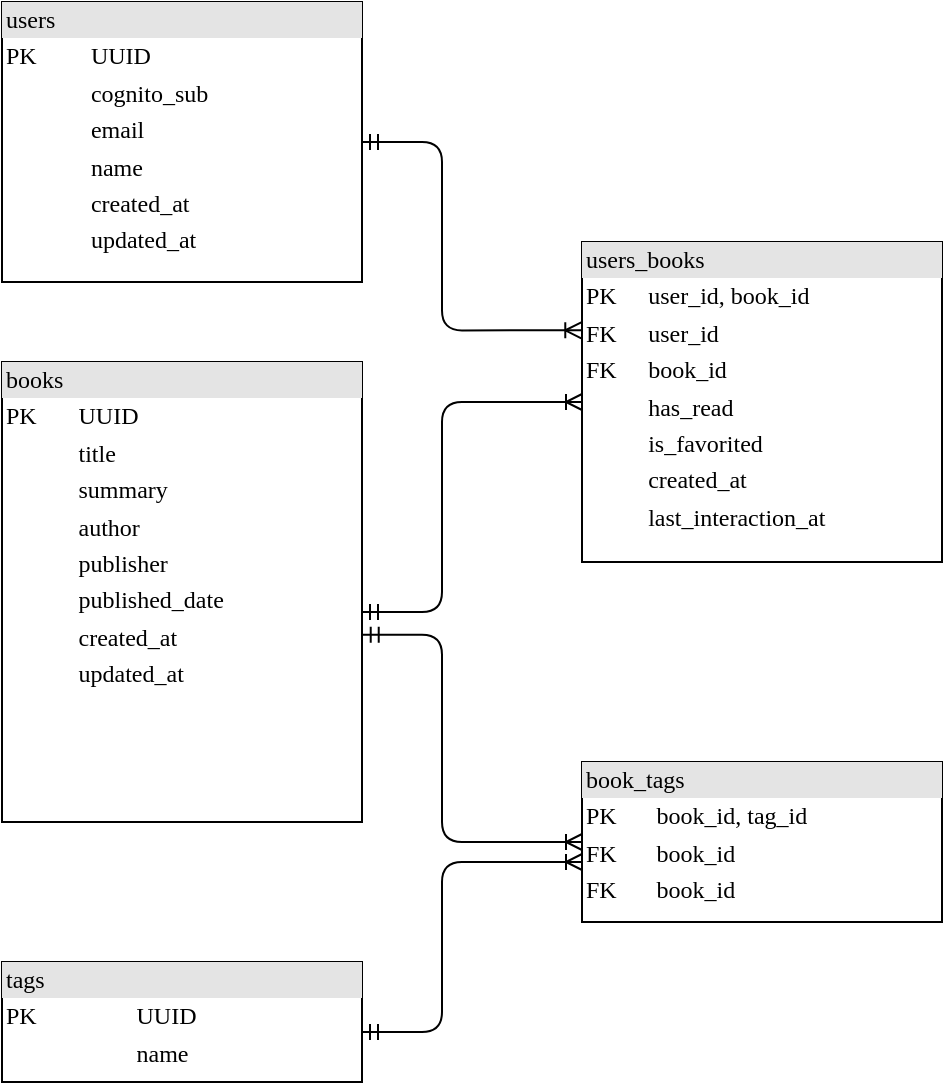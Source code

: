 <mxfile version="26.1.3">
  <diagram name="POC" id="2ca16b54-16f6-2749-3443-fa8db7711227">
    <mxGraphModel dx="1010" dy="593" grid="1" gridSize="10" guides="1" tooltips="1" connect="1" arrows="1" fold="1" page="1" pageScale="1" pageWidth="1100" pageHeight="850" background="none" math="0" shadow="0">
      <root>
        <mxCell id="0" />
        <mxCell id="1" parent="0" />
        <mxCell id="2ed32ef02a7f4228-1" value="&lt;div style=&quot;box-sizing: border-box; width: 100%; background: rgb(228, 228, 228); padding: 2px;&quot;&gt;users&lt;/div&gt;&lt;table style=&quot;width:100%;font-size:1em;&quot; cellpadding=&quot;2&quot; cellspacing=&quot;0&quot;&gt;&lt;tbody&gt;&lt;tr&gt;&lt;td&gt;PK&lt;/td&gt;&lt;td&gt;UUID&lt;/td&gt;&lt;/tr&gt;&lt;tr&gt;&lt;td&gt;&lt;br&gt;&lt;/td&gt;&lt;td&gt;cognito_sub&lt;/td&gt;&lt;/tr&gt;&lt;tr&gt;&lt;td&gt;&lt;br&gt;&lt;/td&gt;&lt;td&gt;email&lt;/td&gt;&lt;/tr&gt;&lt;tr&gt;&lt;td&gt;&lt;br&gt;&lt;/td&gt;&lt;td&gt;name&lt;br&gt;&lt;/td&gt;&lt;/tr&gt;&lt;tr&gt;&lt;td&gt;&lt;br&gt;&lt;/td&gt;&lt;td&gt;created_at&lt;/td&gt;&lt;/tr&gt;&lt;tr&gt;&lt;td&gt;&lt;br&gt;&lt;/td&gt;&lt;td&gt;updated_at&lt;/td&gt;&lt;/tr&gt;&lt;/tbody&gt;&lt;/table&gt;" style="verticalAlign=top;align=left;overflow=fill;html=1;rounded=0;shadow=0;comic=0;labelBackgroundColor=none;strokeWidth=1;fontFamily=Verdana;fontSize=12" parent="1" vertex="1">
          <mxGeometry x="110" y="240" width="180" height="140" as="geometry" />
        </mxCell>
        <mxCell id="2ed32ef02a7f4228-13" value="" style="edgeStyle=orthogonalEdgeStyle;html=1;endArrow=ERoneToMany;startArrow=ERmandOne;labelBackgroundColor=none;fontFamily=Verdana;fontSize=12;align=left;exitX=1;exitY=0.5;exitDx=0;exitDy=0;entryX=-0.002;entryY=0.276;entryDx=0;entryDy=0;fontColor=default;entryPerimeter=0;" parent="1" source="2ed32ef02a7f4228-1" target="dkbR2yX11U0WfROSAbyb-68" edge="1">
          <mxGeometry width="100" height="100" relative="1" as="geometry">
            <mxPoint x="350" y="370" as="sourcePoint" />
            <mxPoint x="220" y="380" as="targetPoint" />
            <Array as="points">
              <mxPoint x="330" y="310" />
              <mxPoint x="330" y="404" />
            </Array>
          </mxGeometry>
        </mxCell>
        <mxCell id="dkbR2yX11U0WfROSAbyb-64" value="&lt;div style=&quot;box-sizing: border-box; width: 100%; background: rgb(228, 228, 228); padding: 2px;&quot;&gt;books&lt;/div&gt;&lt;table style=&quot;width:100%;font-size:1em;&quot; cellpadding=&quot;2&quot; cellspacing=&quot;0&quot;&gt;&lt;tbody&gt;&lt;tr&gt;&lt;td&gt;PK&lt;/td&gt;&lt;td&gt;UUID&lt;/td&gt;&lt;/tr&gt;&lt;tr&gt;&lt;td&gt;&lt;br&gt;&lt;/td&gt;&lt;td&gt;title&lt;/td&gt;&lt;/tr&gt;&lt;tr&gt;&lt;td&gt;&lt;/td&gt;&lt;td&gt;summary&lt;/td&gt;&lt;/tr&gt;&lt;tr&gt;&lt;td&gt;&lt;br&gt;&lt;/td&gt;&lt;td&gt;author&lt;/td&gt;&lt;/tr&gt;&lt;tr&gt;&lt;td&gt;&lt;br&gt;&lt;/td&gt;&lt;td&gt;publisher&lt;/td&gt;&lt;/tr&gt;&lt;tr&gt;&lt;td&gt;&lt;br&gt;&lt;/td&gt;&lt;td&gt;published_date&lt;br&gt;&lt;/td&gt;&lt;/tr&gt;&lt;tr&gt;&lt;td&gt;&lt;br&gt;&lt;/td&gt;&lt;td&gt;created_at&lt;br&gt;&lt;/td&gt;&lt;/tr&gt;&lt;tr&gt;&lt;td&gt;&lt;br&gt;&lt;/td&gt;&lt;td&gt;updated_at&lt;/td&gt;&lt;/tr&gt;&lt;/tbody&gt;&lt;/table&gt;" style="verticalAlign=top;align=left;overflow=fill;html=1;rounded=0;shadow=0;comic=0;labelBackgroundColor=none;strokeWidth=1;fontFamily=Verdana;fontSize=12" parent="1" vertex="1">
          <mxGeometry x="110" y="420" width="180" height="230" as="geometry" />
        </mxCell>
        <mxCell id="dkbR2yX11U0WfROSAbyb-65" value="" style="edgeStyle=orthogonalEdgeStyle;html=1;endArrow=ERoneToMany;startArrow=ERmandOne;labelBackgroundColor=none;fontFamily=Verdana;fontSize=12;align=left;entryX=0;entryY=0.5;entryDx=0;entryDy=0;fontColor=default;" parent="1" source="dkbR2yX11U0WfROSAbyb-64" target="dkbR2yX11U0WfROSAbyb-68" edge="1">
          <mxGeometry width="100" height="100" relative="1" as="geometry">
            <mxPoint x="290" y="535" as="sourcePoint" />
            <mxPoint x="520" y="530" as="targetPoint" />
            <Array as="points">
              <mxPoint x="330" y="545" />
              <mxPoint x="330" y="440" />
            </Array>
          </mxGeometry>
        </mxCell>
        <mxCell id="dkbR2yX11U0WfROSAbyb-66" style="edgeStyle=orthogonalEdgeStyle;rounded=0;orthogonalLoop=1;jettySize=auto;html=1;exitX=0.5;exitY=1;exitDx=0;exitDy=0;labelBackgroundColor=none;fontColor=default;" parent="1" source="dkbR2yX11U0WfROSAbyb-64" target="dkbR2yX11U0WfROSAbyb-64" edge="1">
          <mxGeometry relative="1" as="geometry" />
        </mxCell>
        <mxCell id="dkbR2yX11U0WfROSAbyb-68" value="&lt;div style=&quot;box-sizing: border-box; width: 100%; background: rgb(228, 228, 228); padding: 2px;&quot;&gt;users_books&lt;/div&gt;&lt;table style=&quot;width:100%;font-size:1em;&quot; cellpadding=&quot;2&quot; cellspacing=&quot;0&quot;&gt;&lt;tbody&gt;&lt;tr&gt;&lt;td&gt;PK&lt;/td&gt;&lt;td&gt;user_id, book_id&lt;/td&gt;&lt;/tr&gt;&lt;tr&gt;&lt;td&gt;FK&lt;/td&gt;&lt;td&gt;user_id&lt;/td&gt;&lt;/tr&gt;&lt;tr&gt;&lt;td&gt;FK&lt;/td&gt;&lt;td&gt;book_id&lt;/td&gt;&lt;/tr&gt;&lt;tr&gt;&lt;td&gt;&lt;br&gt;&lt;/td&gt;&lt;td&gt;has_read&lt;/td&gt;&lt;/tr&gt;&lt;tr&gt;&lt;td&gt;&lt;br&gt;&lt;/td&gt;&lt;td&gt;is_favorited&lt;/td&gt;&lt;/tr&gt;&lt;tr&gt;&lt;td&gt;&lt;br&gt;&lt;/td&gt;&lt;td&gt;created_at&lt;/td&gt;&lt;/tr&gt;&lt;tr&gt;&lt;td&gt;&lt;br&gt;&lt;/td&gt;&lt;td&gt;last_interaction_at&lt;/td&gt;&lt;/tr&gt;&lt;/tbody&gt;&lt;/table&gt;" style="verticalAlign=top;align=left;overflow=fill;html=1;rounded=0;shadow=0;comic=0;labelBackgroundColor=none;strokeWidth=1;fontFamily=Verdana;fontSize=12" parent="1" vertex="1">
          <mxGeometry x="400" y="360" width="180" height="160" as="geometry" />
        </mxCell>
        <mxCell id="dkbR2yX11U0WfROSAbyb-69" value="&lt;div style=&quot;box-sizing: border-box; width: 100%; background: rgb(228, 228, 228); padding: 2px;&quot;&gt;book_tags&lt;/div&gt;&lt;table style=&quot;width:100%;font-size:1em;&quot; cellpadding=&quot;2&quot; cellspacing=&quot;0&quot;&gt;&lt;tbody&gt;&lt;tr&gt;&lt;td&gt;PK&lt;/td&gt;&lt;td&gt;book_id, tag_id&lt;/td&gt;&lt;/tr&gt;&lt;tr&gt;&lt;td&gt;FK&lt;/td&gt;&lt;td&gt;book_id&lt;/td&gt;&lt;/tr&gt;&lt;tr&gt;&lt;td&gt;FK&lt;/td&gt;&lt;td&gt;book_id&lt;/td&gt;&lt;/tr&gt;&lt;/tbody&gt;&lt;/table&gt;" style="verticalAlign=top;align=left;overflow=fill;html=1;rounded=0;shadow=0;comic=0;labelBackgroundColor=none;strokeWidth=1;fontFamily=Verdana;fontSize=12" parent="1" vertex="1">
          <mxGeometry x="400" y="620" width="180" height="80" as="geometry" />
        </mxCell>
        <mxCell id="dkbR2yX11U0WfROSAbyb-70" value="&lt;div style=&quot;box-sizing: border-box; width: 100%; background: rgb(228, 228, 228); padding: 2px;&quot;&gt;tags&lt;/div&gt;&lt;table style=&quot;width:100%;font-size:1em;&quot; cellpadding=&quot;2&quot; cellspacing=&quot;0&quot;&gt;&lt;tbody&gt;&lt;tr&gt;&lt;td&gt;PK&lt;/td&gt;&lt;td&gt;UUID&lt;/td&gt;&lt;/tr&gt;&lt;tr&gt;&lt;td&gt;&lt;br&gt;&lt;/td&gt;&lt;td&gt;name&lt;/td&gt;&lt;/tr&gt;&lt;/tbody&gt;&lt;/table&gt;" style="verticalAlign=top;align=left;overflow=fill;html=1;rounded=0;shadow=0;comic=0;labelBackgroundColor=none;strokeWidth=1;fontFamily=Verdana;fontSize=12" parent="1" vertex="1">
          <mxGeometry x="110" y="720" width="180" height="60" as="geometry" />
        </mxCell>
        <mxCell id="dkbR2yX11U0WfROSAbyb-78" value="" style="edgeStyle=orthogonalEdgeStyle;html=1;endArrow=ERoneToMany;startArrow=ERmandOne;labelBackgroundColor=none;fontFamily=Verdana;fontSize=12;align=left;fontColor=default;" parent="1" source="dkbR2yX11U0WfROSAbyb-70" edge="1">
          <mxGeometry width="100" height="100" relative="1" as="geometry">
            <mxPoint x="290" y="755" as="sourcePoint" />
            <mxPoint x="400" y="670" as="targetPoint" />
            <Array as="points">
              <mxPoint x="330" y="755" />
              <mxPoint x="330" y="670" />
              <mxPoint x="400" y="670" />
            </Array>
          </mxGeometry>
        </mxCell>
        <mxCell id="dkbR2yX11U0WfROSAbyb-79" value="" style="edgeStyle=orthogonalEdgeStyle;html=1;endArrow=ERoneToMany;startArrow=ERmandOne;labelBackgroundColor=none;fontFamily=Verdana;fontSize=12;align=left;entryX=0;entryY=0.5;entryDx=0;entryDy=0;exitX=1.002;exitY=0.593;exitDx=0;exitDy=0;exitPerimeter=0;fontColor=default;" parent="1" source="dkbR2yX11U0WfROSAbyb-64" target="dkbR2yX11U0WfROSAbyb-69" edge="1">
          <mxGeometry width="100" height="100" relative="1" as="geometry">
            <mxPoint x="300" y="765" as="sourcePoint" />
            <mxPoint x="410" y="660" as="targetPoint" />
            <Array as="points">
              <mxPoint x="330" y="556" />
              <mxPoint x="330" y="660" />
            </Array>
          </mxGeometry>
        </mxCell>
      </root>
    </mxGraphModel>
  </diagram>
</mxfile>
